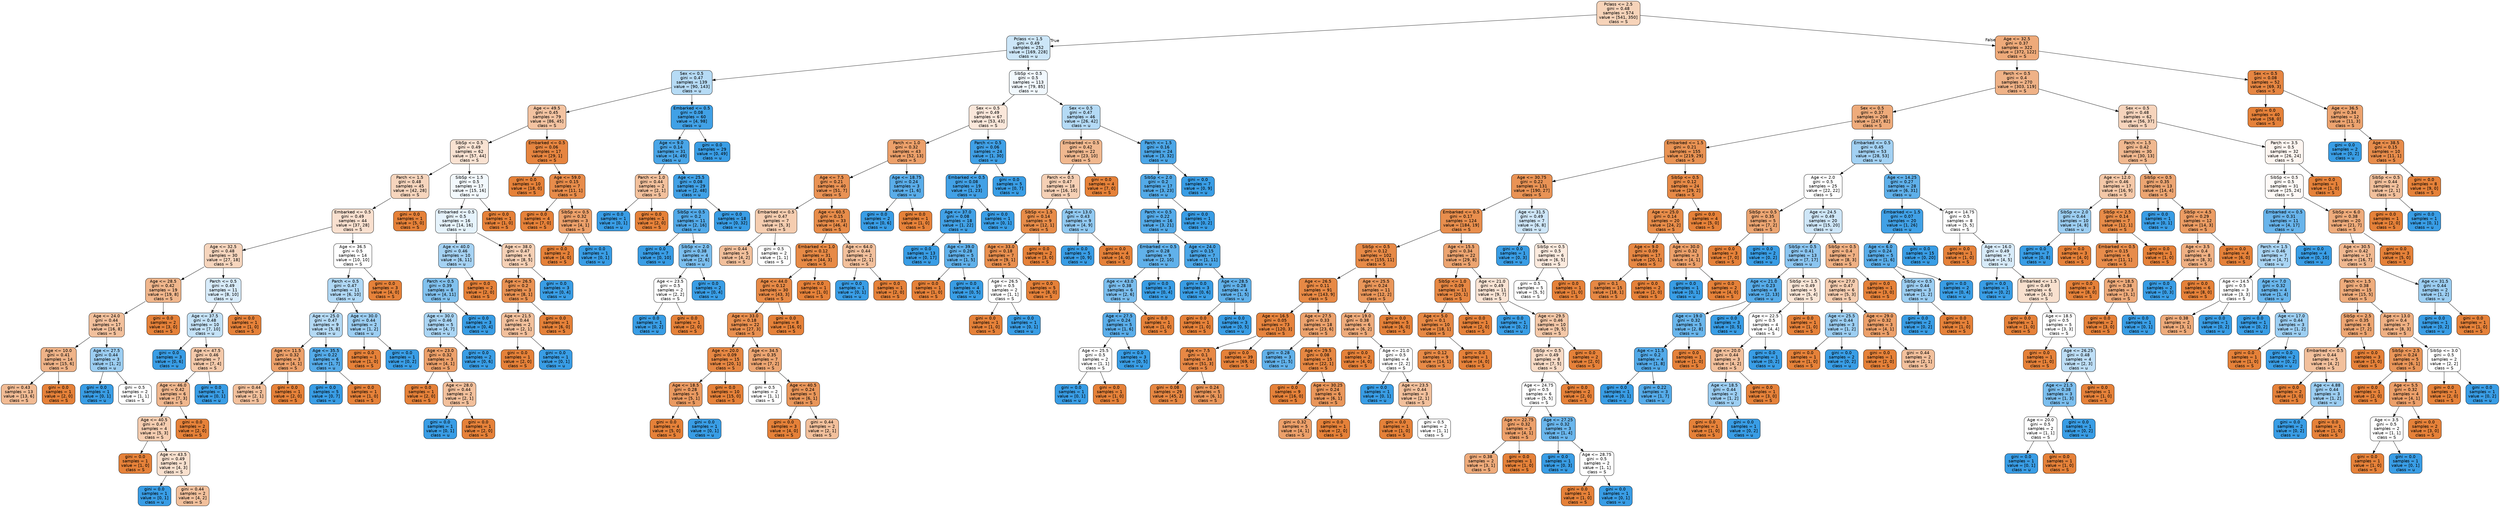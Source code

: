 digraph Tree {
node [shape=box, style="filled, rounded", color="black", fontname=helvetica] ;
edge [fontname=helvetica] ;
0 [label="Pclass <= 2.5\ngini = 0.48\nsamples = 574\nvalue = [541, 350]\nclass = S", fillcolor="#f6d3b9"] ;
1 [label="Pclass <= 1.5\ngini = 0.49\nsamples = 252\nvalue = [169, 228]\nclass = u", fillcolor="#cce6f8"] ;
0 -> 1 [labeldistance=2.5, labelangle=45, headlabel="True"] ;
2 [label="Sex <= 0.5\ngini = 0.47\nsamples = 139\nvalue = [90, 143]\nclass = u", fillcolor="#b6dbf5"] ;
1 -> 2 ;
3 [label="Age <= 49.5\ngini = 0.45\nsamples = 79\nvalue = [86, 45]\nclass = S", fillcolor="#f3c3a1"] ;
2 -> 3 ;
4 [label="SibSp <= 0.5\ngini = 0.49\nsamples = 62\nvalue = [57, 44]\nclass = S", fillcolor="#f9e2d2"] ;
3 -> 4 ;
5 [label="Parch <= 1.5\ngini = 0.48\nsamples = 45\nvalue = [42, 28]\nclass = S", fillcolor="#f6d5bd"] ;
4 -> 5 ;
6 [label="Embarked <= 0.5\ngini = 0.49\nsamples = 44\nvalue = [37, 28]\nclass = S", fillcolor="#f9e0cf"] ;
5 -> 6 ;
7 [label="Age <= 32.5\ngini = 0.48\nsamples = 30\nvalue = [27, 18]\nclass = S", fillcolor="#f6d5bd"] ;
6 -> 7 ;
8 [label="Age <= 28.5\ngini = 0.42\nsamples = 19\nvalue = [19, 8]\nclass = S", fillcolor="#f0b68c"] ;
7 -> 8 ;
9 [label="Age <= 24.0\ngini = 0.44\nsamples = 17\nvalue = [16, 8]\nclass = S", fillcolor="#f2c09c"] ;
8 -> 9 ;
10 [label="Age <= 10.0\ngini = 0.41\nsamples = 14\nvalue = [15, 6]\nclass = S", fillcolor="#efb388"] ;
9 -> 10 ;
11 [label="gini = 0.43\nsamples = 13\nvalue = [13, 6]\nclass = S", fillcolor="#f1bb94"] ;
10 -> 11 ;
12 [label="gini = 0.0\nsamples = 1\nvalue = [2, 0]\nclass = S", fillcolor="#e58139"] ;
10 -> 12 ;
13 [label="Age <= 27.5\ngini = 0.44\nsamples = 3\nvalue = [1, 2]\nclass = u", fillcolor="#9ccef2"] ;
9 -> 13 ;
14 [label="gini = 0.0\nsamples = 1\nvalue = [0, 1]\nclass = u", fillcolor="#399de5"] ;
13 -> 14 ;
15 [label="gini = 0.5\nsamples = 2\nvalue = [1, 1]\nclass = S", fillcolor="#ffffff"] ;
13 -> 15 ;
16 [label="gini = 0.0\nsamples = 2\nvalue = [3, 0]\nclass = S", fillcolor="#e58139"] ;
8 -> 16 ;
17 [label="Parch <= 0.5\ngini = 0.49\nsamples = 11\nvalue = [8, 10]\nclass = u", fillcolor="#d7ebfa"] ;
7 -> 17 ;
18 [label="Age <= 37.5\ngini = 0.48\nsamples = 10\nvalue = [7, 10]\nclass = u", fillcolor="#c4e2f7"] ;
17 -> 18 ;
19 [label="gini = 0.0\nsamples = 3\nvalue = [0, 6]\nclass = u", fillcolor="#399de5"] ;
18 -> 19 ;
20 [label="Age <= 47.5\ngini = 0.46\nsamples = 7\nvalue = [7, 4]\nclass = S", fillcolor="#f4c9aa"] ;
18 -> 20 ;
21 [label="Age <= 46.0\ngini = 0.42\nsamples = 6\nvalue = [7, 3]\nclass = S", fillcolor="#f0b78e"] ;
20 -> 21 ;
22 [label="Age <= 40.5\ngini = 0.47\nsamples = 4\nvalue = [5, 3]\nclass = S", fillcolor="#f5cdb0"] ;
21 -> 22 ;
23 [label="gini = 0.0\nsamples = 1\nvalue = [1, 0]\nclass = S", fillcolor="#e58139"] ;
22 -> 23 ;
24 [label="Age <= 43.5\ngini = 0.49\nsamples = 3\nvalue = [4, 3]\nclass = S", fillcolor="#f8e0ce"] ;
22 -> 24 ;
25 [label="gini = 0.0\nsamples = 1\nvalue = [0, 1]\nclass = u", fillcolor="#399de5"] ;
24 -> 25 ;
26 [label="gini = 0.44\nsamples = 2\nvalue = [4, 2]\nclass = S", fillcolor="#f2c09c"] ;
24 -> 26 ;
27 [label="gini = 0.0\nsamples = 2\nvalue = [2, 0]\nclass = S", fillcolor="#e58139"] ;
21 -> 27 ;
28 [label="gini = 0.0\nsamples = 1\nvalue = [0, 1]\nclass = u", fillcolor="#399de5"] ;
20 -> 28 ;
29 [label="gini = 0.0\nsamples = 1\nvalue = [1, 0]\nclass = S", fillcolor="#e58139"] ;
17 -> 29 ;
30 [label="Age <= 36.5\ngini = 0.5\nsamples = 14\nvalue = [10, 10]\nclass = S", fillcolor="#ffffff"] ;
6 -> 30 ;
31 [label="Parch <= 0.5\ngini = 0.47\nsamples = 11\nvalue = [6, 10]\nclass = u", fillcolor="#b0d8f5"] ;
30 -> 31 ;
32 [label="Age <= 25.0\ngini = 0.47\nsamples = 9\nvalue = [5, 8]\nclass = u", fillcolor="#b5daf5"] ;
31 -> 32 ;
33 [label="Age <= 11.5\ngini = 0.32\nsamples = 3\nvalue = [4, 1]\nclass = S", fillcolor="#eca06a"] ;
32 -> 33 ;
34 [label="gini = 0.44\nsamples = 2\nvalue = [2, 1]\nclass = S", fillcolor="#f2c09c"] ;
33 -> 34 ;
35 [label="gini = 0.0\nsamples = 1\nvalue = [2, 0]\nclass = S", fillcolor="#e58139"] ;
33 -> 35 ;
36 [label="Age <= 35.5\ngini = 0.22\nsamples = 6\nvalue = [1, 7]\nclass = u", fillcolor="#55abe9"] ;
32 -> 36 ;
37 [label="gini = 0.0\nsamples = 5\nvalue = [0, 7]\nclass = u", fillcolor="#399de5"] ;
36 -> 37 ;
38 [label="gini = 0.0\nsamples = 1\nvalue = [1, 0]\nclass = S", fillcolor="#e58139"] ;
36 -> 38 ;
39 [label="Age <= 30.0\ngini = 0.44\nsamples = 2\nvalue = [1, 2]\nclass = u", fillcolor="#9ccef2"] ;
31 -> 39 ;
40 [label="gini = 0.0\nsamples = 1\nvalue = [1, 0]\nclass = S", fillcolor="#e58139"] ;
39 -> 40 ;
41 [label="gini = 0.0\nsamples = 1\nvalue = [0, 2]\nclass = u", fillcolor="#399de5"] ;
39 -> 41 ;
42 [label="gini = 0.0\nsamples = 3\nvalue = [4, 0]\nclass = S", fillcolor="#e58139"] ;
30 -> 42 ;
43 [label="gini = 0.0\nsamples = 1\nvalue = [5, 0]\nclass = S", fillcolor="#e58139"] ;
5 -> 43 ;
44 [label="SibSp <= 1.5\ngini = 0.5\nsamples = 17\nvalue = [15, 16]\nclass = u", fillcolor="#f3f9fd"] ;
4 -> 44 ;
45 [label="Embarked <= 0.5\ngini = 0.5\nsamples = 16\nvalue = [14, 16]\nclass = u", fillcolor="#e6f3fc"] ;
44 -> 45 ;
46 [label="Age <= 40.0\ngini = 0.46\nsamples = 10\nvalue = [6, 11]\nclass = u", fillcolor="#a5d2f3"] ;
45 -> 46 ;
47 [label="Parch <= 0.5\ngini = 0.39\nsamples = 8\nvalue = [4, 11]\nclass = u", fillcolor="#81c1ee"] ;
46 -> 47 ;
48 [label="Age <= 30.0\ngini = 0.46\nsamples = 5\nvalue = [4, 7]\nclass = u", fillcolor="#aad5f4"] ;
47 -> 48 ;
49 [label="Age <= 23.0\ngini = 0.32\nsamples = 3\nvalue = [4, 1]\nclass = S", fillcolor="#eca06a"] ;
48 -> 49 ;
50 [label="gini = 0.0\nsamples = 1\nvalue = [2, 0]\nclass = S", fillcolor="#e58139"] ;
49 -> 50 ;
51 [label="Age <= 28.0\ngini = 0.44\nsamples = 2\nvalue = [2, 1]\nclass = S", fillcolor="#f2c09c"] ;
49 -> 51 ;
52 [label="gini = 0.0\nsamples = 1\nvalue = [0, 1]\nclass = u", fillcolor="#399de5"] ;
51 -> 52 ;
53 [label="gini = 0.0\nsamples = 1\nvalue = [2, 0]\nclass = S", fillcolor="#e58139"] ;
51 -> 53 ;
54 [label="gini = 0.0\nsamples = 2\nvalue = [0, 6]\nclass = u", fillcolor="#399de5"] ;
48 -> 54 ;
55 [label="gini = 0.0\nsamples = 3\nvalue = [0, 4]\nclass = u", fillcolor="#399de5"] ;
47 -> 55 ;
56 [label="gini = 0.0\nsamples = 2\nvalue = [2, 0]\nclass = S", fillcolor="#e58139"] ;
46 -> 56 ;
57 [label="Age <= 38.0\ngini = 0.47\nsamples = 6\nvalue = [8, 5]\nclass = S", fillcolor="#f5d0b5"] ;
45 -> 57 ;
58 [label="Age <= 26.5\ngini = 0.2\nsamples = 3\nvalue = [8, 1]\nclass = S", fillcolor="#e89152"] ;
57 -> 58 ;
59 [label="Age <= 21.5\ngini = 0.44\nsamples = 2\nvalue = [2, 1]\nclass = S", fillcolor="#f2c09c"] ;
58 -> 59 ;
60 [label="gini = 0.0\nsamples = 1\nvalue = [2, 0]\nclass = S", fillcolor="#e58139"] ;
59 -> 60 ;
61 [label="gini = 0.0\nsamples = 1\nvalue = [0, 1]\nclass = u", fillcolor="#399de5"] ;
59 -> 61 ;
62 [label="gini = 0.0\nsamples = 1\nvalue = [6, 0]\nclass = S", fillcolor="#e58139"] ;
58 -> 62 ;
63 [label="gini = 0.0\nsamples = 3\nvalue = [0, 4]\nclass = u", fillcolor="#399de5"] ;
57 -> 63 ;
64 [label="gini = 0.0\nsamples = 1\nvalue = [1, 0]\nclass = S", fillcolor="#e58139"] ;
44 -> 64 ;
65 [label="Embarked <= 0.5\ngini = 0.06\nsamples = 17\nvalue = [29, 1]\nclass = S", fillcolor="#e68540"] ;
3 -> 65 ;
66 [label="gini = 0.0\nsamples = 10\nvalue = [18, 0]\nclass = S", fillcolor="#e58139"] ;
65 -> 66 ;
67 [label="Age <= 59.0\ngini = 0.15\nsamples = 7\nvalue = [11, 1]\nclass = S", fillcolor="#e78c4b"] ;
65 -> 67 ;
68 [label="gini = 0.0\nsamples = 4\nvalue = [7, 0]\nclass = S", fillcolor="#e58139"] ;
67 -> 68 ;
69 [label="SibSp <= 0.5\ngini = 0.32\nsamples = 3\nvalue = [4, 1]\nclass = S", fillcolor="#eca06a"] ;
67 -> 69 ;
70 [label="gini = 0.0\nsamples = 2\nvalue = [4, 0]\nclass = S", fillcolor="#e58139"] ;
69 -> 70 ;
71 [label="gini = 0.0\nsamples = 1\nvalue = [0, 1]\nclass = u", fillcolor="#399de5"] ;
69 -> 71 ;
72 [label="Embarked <= 0.5\ngini = 0.08\nsamples = 60\nvalue = [4, 98]\nclass = u", fillcolor="#41a1e6"] ;
2 -> 72 ;
73 [label="Age <= 9.0\ngini = 0.14\nsamples = 31\nvalue = [4, 49]\nclass = u", fillcolor="#49a5e7"] ;
72 -> 73 ;
74 [label="Parch <= 1.0\ngini = 0.44\nsamples = 2\nvalue = [2, 1]\nclass = S", fillcolor="#f2c09c"] ;
73 -> 74 ;
75 [label="gini = 0.0\nsamples = 1\nvalue = [0, 1]\nclass = u", fillcolor="#399de5"] ;
74 -> 75 ;
76 [label="gini = 0.0\nsamples = 1\nvalue = [2, 0]\nclass = S", fillcolor="#e58139"] ;
74 -> 76 ;
77 [label="Age <= 25.5\ngini = 0.08\nsamples = 29\nvalue = [2, 48]\nclass = u", fillcolor="#41a1e6"] ;
73 -> 77 ;
78 [label="SibSp <= 0.5\ngini = 0.2\nsamples = 11\nvalue = [2, 16]\nclass = u", fillcolor="#52a9e8"] ;
77 -> 78 ;
79 [label="gini = 0.0\nsamples = 7\nvalue = [0, 10]\nclass = u", fillcolor="#399de5"] ;
78 -> 79 ;
80 [label="SibSp <= 2.0\ngini = 0.38\nsamples = 4\nvalue = [2, 6]\nclass = u", fillcolor="#7bbeee"] ;
78 -> 80 ;
81 [label="Age <= 23.5\ngini = 0.5\nsamples = 2\nvalue = [2, 2]\nclass = S", fillcolor="#ffffff"] ;
80 -> 81 ;
82 [label="gini = 0.0\nsamples = 1\nvalue = [0, 2]\nclass = u", fillcolor="#399de5"] ;
81 -> 82 ;
83 [label="gini = 0.0\nsamples = 1\nvalue = [2, 0]\nclass = S", fillcolor="#e58139"] ;
81 -> 83 ;
84 [label="gini = 0.0\nsamples = 2\nvalue = [0, 4]\nclass = u", fillcolor="#399de5"] ;
80 -> 84 ;
85 [label="gini = 0.0\nsamples = 18\nvalue = [0, 32]\nclass = u", fillcolor="#399de5"] ;
77 -> 85 ;
86 [label="gini = 0.0\nsamples = 29\nvalue = [0, 49]\nclass = u", fillcolor="#399de5"] ;
72 -> 86 ;
87 [label="SibSp <= 0.5\ngini = 0.5\nsamples = 113\nvalue = [79, 85]\nclass = u", fillcolor="#f1f8fd"] ;
1 -> 87 ;
88 [label="Sex <= 0.5\ngini = 0.49\nsamples = 67\nvalue = [53, 43]\nclass = S", fillcolor="#fae7da"] ;
87 -> 88 ;
89 [label="Parch <= 1.0\ngini = 0.32\nsamples = 43\nvalue = [52, 13]\nclass = S", fillcolor="#eca06a"] ;
88 -> 89 ;
90 [label="Age <= 7.5\ngini = 0.21\nsamples = 40\nvalue = [51, 7]\nclass = S", fillcolor="#e99254"] ;
89 -> 90 ;
91 [label="Embarked <= 0.5\ngini = 0.47\nsamples = 7\nvalue = [5, 3]\nclass = S", fillcolor="#f5cdb0"] ;
90 -> 91 ;
92 [label="gini = 0.44\nsamples = 5\nvalue = [4, 2]\nclass = S", fillcolor="#f2c09c"] ;
91 -> 92 ;
93 [label="gini = 0.5\nsamples = 2\nvalue = [1, 1]\nclass = S", fillcolor="#ffffff"] ;
91 -> 93 ;
94 [label="Age <= 60.5\ngini = 0.15\nsamples = 33\nvalue = [46, 4]\nclass = S", fillcolor="#e78c4a"] ;
90 -> 94 ;
95 [label="Embarked <= 1.0\ngini = 0.12\nsamples = 31\nvalue = [44, 3]\nclass = S", fillcolor="#e78a46"] ;
94 -> 95 ;
96 [label="Age <= 44.0\ngini = 0.12\nsamples = 30\nvalue = [43, 3]\nclass = S", fillcolor="#e78a47"] ;
95 -> 96 ;
97 [label="Age <= 33.0\ngini = 0.18\nsamples = 22\nvalue = [27, 3]\nclass = S", fillcolor="#e88f4f"] ;
96 -> 97 ;
98 [label="Age <= 20.0\ngini = 0.09\nsamples = 15\nvalue = [20, 1]\nclass = S", fillcolor="#e68743"] ;
97 -> 98 ;
99 [label="Age <= 18.5\ngini = 0.28\nsamples = 5\nvalue = [5, 1]\nclass = S", fillcolor="#ea9a61"] ;
98 -> 99 ;
100 [label="gini = 0.0\nsamples = 4\nvalue = [5, 0]\nclass = S", fillcolor="#e58139"] ;
99 -> 100 ;
101 [label="gini = 0.0\nsamples = 1\nvalue = [0, 1]\nclass = u", fillcolor="#399de5"] ;
99 -> 101 ;
102 [label="gini = 0.0\nsamples = 10\nvalue = [15, 0]\nclass = S", fillcolor="#e58139"] ;
98 -> 102 ;
103 [label="Age <= 34.5\ngini = 0.35\nsamples = 7\nvalue = [7, 2]\nclass = S", fillcolor="#eca572"] ;
97 -> 103 ;
104 [label="gini = 0.5\nsamples = 2\nvalue = [1, 1]\nclass = S", fillcolor="#ffffff"] ;
103 -> 104 ;
105 [label="Age <= 40.5\ngini = 0.24\nsamples = 5\nvalue = [6, 1]\nclass = S", fillcolor="#e9965a"] ;
103 -> 105 ;
106 [label="gini = 0.0\nsamples = 3\nvalue = [4, 0]\nclass = S", fillcolor="#e58139"] ;
105 -> 106 ;
107 [label="gini = 0.44\nsamples = 2\nvalue = [2, 1]\nclass = S", fillcolor="#f2c09c"] ;
105 -> 107 ;
108 [label="gini = 0.0\nsamples = 8\nvalue = [16, 0]\nclass = S", fillcolor="#e58139"] ;
96 -> 108 ;
109 [label="gini = 0.0\nsamples = 1\nvalue = [1, 0]\nclass = S", fillcolor="#e58139"] ;
95 -> 109 ;
110 [label="Age <= 64.0\ngini = 0.44\nsamples = 2\nvalue = [2, 1]\nclass = S", fillcolor="#f2c09c"] ;
94 -> 110 ;
111 [label="gini = 0.0\nsamples = 1\nvalue = [0, 1]\nclass = u", fillcolor="#399de5"] ;
110 -> 111 ;
112 [label="gini = 0.0\nsamples = 1\nvalue = [2, 0]\nclass = S", fillcolor="#e58139"] ;
110 -> 112 ;
113 [label="Age <= 18.75\ngini = 0.24\nsamples = 3\nvalue = [1, 6]\nclass = u", fillcolor="#5aade9"] ;
89 -> 113 ;
114 [label="gini = 0.0\nsamples = 2\nvalue = [0, 6]\nclass = u", fillcolor="#399de5"] ;
113 -> 114 ;
115 [label="gini = 0.0\nsamples = 1\nvalue = [1, 0]\nclass = S", fillcolor="#e58139"] ;
113 -> 115 ;
116 [label="Parch <= 0.5\ngini = 0.06\nsamples = 24\nvalue = [1, 30]\nclass = u", fillcolor="#40a0e6"] ;
88 -> 116 ;
117 [label="Embarked <= 0.5\ngini = 0.08\nsamples = 19\nvalue = [1, 23]\nclass = u", fillcolor="#42a1e6"] ;
116 -> 117 ;
118 [label="Age <= 37.0\ngini = 0.08\nsamples = 18\nvalue = [1, 22]\nclass = u", fillcolor="#42a1e6"] ;
117 -> 118 ;
119 [label="gini = 0.0\nsamples = 13\nvalue = [0, 17]\nclass = u", fillcolor="#399de5"] ;
118 -> 119 ;
120 [label="Age <= 39.0\ngini = 0.28\nsamples = 5\nvalue = [1, 5]\nclass = u", fillcolor="#61b1ea"] ;
118 -> 120 ;
121 [label="gini = 0.0\nsamples = 1\nvalue = [1, 0]\nclass = S", fillcolor="#e58139"] ;
120 -> 121 ;
122 [label="gini = 0.0\nsamples = 4\nvalue = [0, 5]\nclass = u", fillcolor="#399de5"] ;
120 -> 122 ;
123 [label="gini = 0.0\nsamples = 1\nvalue = [0, 1]\nclass = u", fillcolor="#399de5"] ;
117 -> 123 ;
124 [label="gini = 0.0\nsamples = 5\nvalue = [0, 7]\nclass = u", fillcolor="#399de5"] ;
116 -> 124 ;
125 [label="Sex <= 0.5\ngini = 0.47\nsamples = 46\nvalue = [26, 42]\nclass = u", fillcolor="#b4daf5"] ;
87 -> 125 ;
126 [label="Embarked <= 0.5\ngini = 0.42\nsamples = 22\nvalue = [23, 10]\nclass = S", fillcolor="#f0b88f"] ;
125 -> 126 ;
127 [label="Parch <= 0.5\ngini = 0.47\nsamples = 18\nvalue = [16, 10]\nclass = S", fillcolor="#f5d0b5"] ;
126 -> 127 ;
128 [label="SibSp <= 1.5\ngini = 0.14\nsamples = 9\nvalue = [12, 1]\nclass = S", fillcolor="#e78c49"] ;
127 -> 128 ;
129 [label="Age <= 33.0\ngini = 0.18\nsamples = 7\nvalue = [9, 1]\nclass = S", fillcolor="#e88f4f"] ;
128 -> 129 ;
130 [label="Age <= 26.5\ngini = 0.5\nsamples = 2\nvalue = [1, 1]\nclass = S", fillcolor="#ffffff"] ;
129 -> 130 ;
131 [label="gini = 0.0\nsamples = 1\nvalue = [1, 0]\nclass = S", fillcolor="#e58139"] ;
130 -> 131 ;
132 [label="gini = 0.0\nsamples = 1\nvalue = [0, 1]\nclass = u", fillcolor="#399de5"] ;
130 -> 132 ;
133 [label="gini = 0.0\nsamples = 5\nvalue = [8, 0]\nclass = S", fillcolor="#e58139"] ;
129 -> 133 ;
134 [label="gini = 0.0\nsamples = 2\nvalue = [3, 0]\nclass = S", fillcolor="#e58139"] ;
128 -> 134 ;
135 [label="Age <= 13.0\ngini = 0.43\nsamples = 9\nvalue = [4, 9]\nclass = u", fillcolor="#91c9f1"] ;
127 -> 135 ;
136 [label="gini = 0.0\nsamples = 5\nvalue = [0, 9]\nclass = u", fillcolor="#399de5"] ;
135 -> 136 ;
137 [label="gini = 0.0\nsamples = 4\nvalue = [4, 0]\nclass = S", fillcolor="#e58139"] ;
135 -> 137 ;
138 [label="gini = 0.0\nsamples = 4\nvalue = [7, 0]\nclass = S", fillcolor="#e58139"] ;
126 -> 138 ;
139 [label="Parch <= 1.5\ngini = 0.16\nsamples = 24\nvalue = [3, 32]\nclass = u", fillcolor="#4ca6e7"] ;
125 -> 139 ;
140 [label="SibSp <= 2.0\ngini = 0.2\nsamples = 17\nvalue = [3, 23]\nclass = u", fillcolor="#53aae8"] ;
139 -> 140 ;
141 [label="Parch <= 0.5\ngini = 0.22\nsamples = 16\nvalue = [3, 21]\nclass = u", fillcolor="#55abe9"] ;
140 -> 141 ;
142 [label="Embarked <= 0.5\ngini = 0.28\nsamples = 9\nvalue = [2, 10]\nclass = u", fillcolor="#61b1ea"] ;
141 -> 142 ;
143 [label="Age <= 43.0\ngini = 0.38\nsamples = 6\nvalue = [2, 6]\nclass = u", fillcolor="#7bbeee"] ;
142 -> 143 ;
144 [label="Age <= 27.5\ngini = 0.24\nsamples = 5\nvalue = [1, 6]\nclass = u", fillcolor="#5aade9"] ;
143 -> 144 ;
145 [label="Age <= 25.5\ngini = 0.5\nsamples = 2\nvalue = [1, 1]\nclass = S", fillcolor="#ffffff"] ;
144 -> 145 ;
146 [label="gini = 0.0\nsamples = 1\nvalue = [0, 1]\nclass = u", fillcolor="#399de5"] ;
145 -> 146 ;
147 [label="gini = 0.0\nsamples = 1\nvalue = [1, 0]\nclass = S", fillcolor="#e58139"] ;
145 -> 147 ;
148 [label="gini = 0.0\nsamples = 3\nvalue = [0, 5]\nclass = u", fillcolor="#399de5"] ;
144 -> 148 ;
149 [label="gini = 0.0\nsamples = 1\nvalue = [1, 0]\nclass = S", fillcolor="#e58139"] ;
143 -> 149 ;
150 [label="gini = 0.0\nsamples = 3\nvalue = [0, 4]\nclass = u", fillcolor="#399de5"] ;
142 -> 150 ;
151 [label="Age <= 24.0\ngini = 0.15\nsamples = 7\nvalue = [1, 11]\nclass = u", fillcolor="#4ba6e7"] ;
141 -> 151 ;
152 [label="gini = 0.0\nsamples = 3\nvalue = [0, 6]\nclass = u", fillcolor="#399de5"] ;
151 -> 152 ;
153 [label="Age <= 28.5\ngini = 0.28\nsamples = 4\nvalue = [1, 5]\nclass = u", fillcolor="#61b1ea"] ;
151 -> 153 ;
154 [label="gini = 0.0\nsamples = 1\nvalue = [1, 0]\nclass = S", fillcolor="#e58139"] ;
153 -> 154 ;
155 [label="gini = 0.0\nsamples = 3\nvalue = [0, 5]\nclass = u", fillcolor="#399de5"] ;
153 -> 155 ;
156 [label="gini = 0.0\nsamples = 1\nvalue = [0, 2]\nclass = u", fillcolor="#399de5"] ;
140 -> 156 ;
157 [label="gini = 0.0\nsamples = 7\nvalue = [0, 9]\nclass = u", fillcolor="#399de5"] ;
139 -> 157 ;
158 [label="Age <= 32.5\ngini = 0.37\nsamples = 322\nvalue = [372, 122]\nclass = S", fillcolor="#eeaa7a"] ;
0 -> 158 [labeldistance=2.5, labelangle=-45, headlabel="False"] ;
159 [label="Parch <= 0.5\ngini = 0.4\nsamples = 270\nvalue = [303, 119]\nclass = S", fillcolor="#efb287"] ;
158 -> 159 ;
160 [label="Sex <= 0.5\ngini = 0.37\nsamples = 208\nvalue = [247, 82]\nclass = S", fillcolor="#eeab7b"] ;
159 -> 160 ;
161 [label="Embarked <= 1.5\ngini = 0.21\nsamples = 155\nvalue = [219, 29]\nclass = S", fillcolor="#e89253"] ;
160 -> 161 ;
162 [label="Age <= 30.75\ngini = 0.22\nsamples = 131\nvalue = [190, 27]\nclass = S", fillcolor="#e99355"] ;
161 -> 162 ;
163 [label="Embarked <= 0.5\ngini = 0.17\nsamples = 124\nvalue = [184, 19]\nclass = S", fillcolor="#e88e4d"] ;
162 -> 163 ;
164 [label="SibSp <= 0.5\ngini = 0.12\nsamples = 102\nvalue = [155, 11]\nclass = S", fillcolor="#e78a47"] ;
163 -> 164 ;
165 [label="Age <= 26.5\ngini = 0.11\nsamples = 91\nvalue = [143, 9]\nclass = S", fillcolor="#e78945"] ;
164 -> 165 ;
166 [label="Age <= 16.5\ngini = 0.05\nsamples = 73\nvalue = [120, 3]\nclass = S", fillcolor="#e6843e"] ;
165 -> 166 ;
167 [label="Age <= 7.5\ngini = 0.1\nsamples = 34\nvalue = [51, 3]\nclass = S", fillcolor="#e78845"] ;
166 -> 167 ;
168 [label="gini = 0.08\nsamples = 29\nvalue = [45, 2]\nclass = S", fillcolor="#e68742"] ;
167 -> 168 ;
169 [label="gini = 0.24\nsamples = 5\nvalue = [6, 1]\nclass = S", fillcolor="#e9965a"] ;
167 -> 169 ;
170 [label="gini = 0.0\nsamples = 39\nvalue = [69, 0]\nclass = S", fillcolor="#e58139"] ;
166 -> 170 ;
171 [label="Age <= 27.5\ngini = 0.33\nsamples = 18\nvalue = [23, 6]\nclass = S", fillcolor="#eca26d"] ;
165 -> 171 ;
172 [label="gini = 0.28\nsamples = 3\nvalue = [1, 5]\nclass = u", fillcolor="#61b1ea"] ;
171 -> 172 ;
173 [label="Age <= 29.5\ngini = 0.08\nsamples = 15\nvalue = [22, 1]\nclass = S", fillcolor="#e68742"] ;
171 -> 173 ;
174 [label="gini = 0.0\nsamples = 9\nvalue = [16, 0]\nclass = S", fillcolor="#e58139"] ;
173 -> 174 ;
175 [label="Age <= 30.25\ngini = 0.24\nsamples = 6\nvalue = [6, 1]\nclass = S", fillcolor="#e9965a"] ;
173 -> 175 ;
176 [label="gini = 0.32\nsamples = 5\nvalue = [4, 1]\nclass = S", fillcolor="#eca06a"] ;
175 -> 176 ;
177 [label="gini = 0.0\nsamples = 1\nvalue = [2, 0]\nclass = S", fillcolor="#e58139"] ;
175 -> 177 ;
178 [label="Age <= 25.5\ngini = 0.24\nsamples = 11\nvalue = [12, 2]\nclass = S", fillcolor="#e9965a"] ;
164 -> 178 ;
179 [label="Age <= 19.0\ngini = 0.38\nsamples = 6\nvalue = [6, 2]\nclass = S", fillcolor="#eeab7b"] ;
178 -> 179 ;
180 [label="gini = 0.0\nsamples = 2\nvalue = [4, 0]\nclass = S", fillcolor="#e58139"] ;
179 -> 180 ;
181 [label="Age <= 21.0\ngini = 0.5\nsamples = 4\nvalue = [2, 2]\nclass = S", fillcolor="#ffffff"] ;
179 -> 181 ;
182 [label="gini = 0.0\nsamples = 1\nvalue = [0, 1]\nclass = u", fillcolor="#399de5"] ;
181 -> 182 ;
183 [label="Age <= 23.5\ngini = 0.44\nsamples = 3\nvalue = [2, 1]\nclass = S", fillcolor="#f2c09c"] ;
181 -> 183 ;
184 [label="gini = 0.0\nsamples = 1\nvalue = [1, 0]\nclass = S", fillcolor="#e58139"] ;
183 -> 184 ;
185 [label="gini = 0.5\nsamples = 2\nvalue = [1, 1]\nclass = S", fillcolor="#ffffff"] ;
183 -> 185 ;
186 [label="gini = 0.0\nsamples = 5\nvalue = [6, 0]\nclass = S", fillcolor="#e58139"] ;
178 -> 186 ;
187 [label="Age <= 15.5\ngini = 0.34\nsamples = 22\nvalue = [29, 8]\nclass = S", fillcolor="#eca470"] ;
163 -> 187 ;
188 [label="SibSp <= 1.0\ngini = 0.09\nsamples = 11\nvalue = [20, 1]\nclass = S", fillcolor="#e68743"] ;
187 -> 188 ;
189 [label="Age <= 5.0\ngini = 0.1\nsamples = 10\nvalue = [18, 1]\nclass = S", fillcolor="#e68844"] ;
188 -> 189 ;
190 [label="gini = 0.12\nsamples = 9\nvalue = [14, 1]\nclass = S", fillcolor="#e78a47"] ;
189 -> 190 ;
191 [label="gini = 0.0\nsamples = 1\nvalue = [4, 0]\nclass = S", fillcolor="#e58139"] ;
189 -> 191 ;
192 [label="gini = 0.0\nsamples = 1\nvalue = [2, 0]\nclass = S", fillcolor="#e58139"] ;
188 -> 192 ;
193 [label="Age <= 21.0\ngini = 0.49\nsamples = 11\nvalue = [9, 7]\nclass = S", fillcolor="#f9e3d3"] ;
187 -> 193 ;
194 [label="gini = 0.0\nsamples = 1\nvalue = [0, 2]\nclass = u", fillcolor="#399de5"] ;
193 -> 194 ;
195 [label="Age <= 29.5\ngini = 0.46\nsamples = 10\nvalue = [9, 5]\nclass = S", fillcolor="#f3c7a7"] ;
193 -> 195 ;
196 [label="SibSp <= 0.5\ngini = 0.49\nsamples = 8\nvalue = [7, 5]\nclass = S", fillcolor="#f8dbc6"] ;
195 -> 196 ;
197 [label="Age <= 24.75\ngini = 0.5\nsamples = 6\nvalue = [5, 5]\nclass = S", fillcolor="#ffffff"] ;
196 -> 197 ;
198 [label="Age <= 22.75\ngini = 0.32\nsamples = 3\nvalue = [4, 1]\nclass = S", fillcolor="#eca06a"] ;
197 -> 198 ;
199 [label="gini = 0.38\nsamples = 2\nvalue = [3, 1]\nclass = S", fillcolor="#eeab7b"] ;
198 -> 199 ;
200 [label="gini = 0.0\nsamples = 1\nvalue = [1, 0]\nclass = S", fillcolor="#e58139"] ;
198 -> 200 ;
201 [label="Age <= 27.25\ngini = 0.32\nsamples = 3\nvalue = [1, 4]\nclass = u", fillcolor="#6ab6ec"] ;
197 -> 201 ;
202 [label="gini = 0.0\nsamples = 1\nvalue = [0, 3]\nclass = u", fillcolor="#399de5"] ;
201 -> 202 ;
203 [label="Age <= 28.75\ngini = 0.5\nsamples = 2\nvalue = [1, 1]\nclass = S", fillcolor="#ffffff"] ;
201 -> 203 ;
204 [label="gini = 0.0\nsamples = 1\nvalue = [1, 0]\nclass = S", fillcolor="#e58139"] ;
203 -> 204 ;
205 [label="gini = 0.0\nsamples = 1\nvalue = [0, 1]\nclass = u", fillcolor="#399de5"] ;
203 -> 205 ;
206 [label="gini = 0.0\nsamples = 2\nvalue = [2, 0]\nclass = S", fillcolor="#e58139"] ;
196 -> 206 ;
207 [label="gini = 0.0\nsamples = 2\nvalue = [2, 0]\nclass = S", fillcolor="#e58139"] ;
195 -> 207 ;
208 [label="Age <= 31.5\ngini = 0.49\nsamples = 7\nvalue = [6, 8]\nclass = u", fillcolor="#cee6f8"] ;
162 -> 208 ;
209 [label="gini = 0.0\nsamples = 1\nvalue = [0, 3]\nclass = u", fillcolor="#399de5"] ;
208 -> 209 ;
210 [label="SibSp <= 0.5\ngini = 0.5\nsamples = 6\nvalue = [6, 5]\nclass = S", fillcolor="#fbeade"] ;
208 -> 210 ;
211 [label="gini = 0.5\nsamples = 5\nvalue = [5, 5]\nclass = S", fillcolor="#ffffff"] ;
210 -> 211 ;
212 [label="gini = 0.0\nsamples = 1\nvalue = [1, 0]\nclass = S", fillcolor="#e58139"] ;
210 -> 212 ;
213 [label="SibSp <= 0.5\ngini = 0.12\nsamples = 24\nvalue = [29, 2]\nclass = S", fillcolor="#e78a47"] ;
161 -> 213 ;
214 [label="Age <= 25.0\ngini = 0.14\nsamples = 20\nvalue = [24, 2]\nclass = S", fillcolor="#e78c49"] ;
213 -> 214 ;
215 [label="Age <= 9.0\ngini = 0.09\nsamples = 17\nvalue = [20, 1]\nclass = S", fillcolor="#e68743"] ;
214 -> 215 ;
216 [label="gini = 0.1\nsamples = 15\nvalue = [18, 1]\nclass = S", fillcolor="#e68844"] ;
215 -> 216 ;
217 [label="gini = 0.0\nsamples = 2\nvalue = [2, 0]\nclass = S", fillcolor="#e58139"] ;
215 -> 217 ;
218 [label="Age <= 30.0\ngini = 0.32\nsamples = 3\nvalue = [4, 1]\nclass = S", fillcolor="#eca06a"] ;
214 -> 218 ;
219 [label="gini = 0.0\nsamples = 1\nvalue = [0, 1]\nclass = u", fillcolor="#399de5"] ;
218 -> 219 ;
220 [label="gini = 0.0\nsamples = 2\nvalue = [4, 0]\nclass = S", fillcolor="#e58139"] ;
218 -> 220 ;
221 [label="gini = 0.0\nsamples = 4\nvalue = [5, 0]\nclass = S", fillcolor="#e58139"] ;
213 -> 221 ;
222 [label="Embarked <= 0.5\ngini = 0.45\nsamples = 53\nvalue = [28, 53]\nclass = u", fillcolor="#a2d1f3"] ;
160 -> 222 ;
223 [label="Age <= 2.0\ngini = 0.5\nsamples = 25\nvalue = [22, 22]\nclass = S", fillcolor="#ffffff"] ;
222 -> 223 ;
224 [label="SibSp <= 0.5\ngini = 0.35\nsamples = 5\nvalue = [7, 2]\nclass = S", fillcolor="#eca572"] ;
223 -> 224 ;
225 [label="gini = 0.0\nsamples = 3\nvalue = [7, 0]\nclass = S", fillcolor="#e58139"] ;
224 -> 225 ;
226 [label="gini = 0.0\nsamples = 2\nvalue = [0, 2]\nclass = u", fillcolor="#399de5"] ;
224 -> 226 ;
227 [label="Age <= 24.5\ngini = 0.49\nsamples = 20\nvalue = [15, 20]\nclass = u", fillcolor="#cee6f8"] ;
223 -> 227 ;
228 [label="SibSp <= 0.5\ngini = 0.41\nsamples = 13\nvalue = [7, 17]\nclass = u", fillcolor="#8bc5f0"] ;
227 -> 228 ;
229 [label="Age <= 21.0\ngini = 0.23\nsamples = 8\nvalue = [2, 13]\nclass = u", fillcolor="#57ace9"] ;
228 -> 229 ;
230 [label="Age <= 19.0\ngini = 0.32\nsamples = 5\nvalue = [2, 8]\nclass = u", fillcolor="#6ab6ec"] ;
229 -> 230 ;
231 [label="Age <= 11.5\ngini = 0.2\nsamples = 4\nvalue = [1, 8]\nclass = u", fillcolor="#52a9e8"] ;
230 -> 231 ;
232 [label="gini = 0.0\nsamples = 1\nvalue = [0, 1]\nclass = u", fillcolor="#399de5"] ;
231 -> 232 ;
233 [label="gini = 0.22\nsamples = 3\nvalue = [1, 7]\nclass = u", fillcolor="#55abe9"] ;
231 -> 233 ;
234 [label="gini = 0.0\nsamples = 1\nvalue = [1, 0]\nclass = S", fillcolor="#e58139"] ;
230 -> 234 ;
235 [label="gini = 0.0\nsamples = 3\nvalue = [0, 5]\nclass = u", fillcolor="#399de5"] ;
229 -> 235 ;
236 [label="SibSp <= 1.5\ngini = 0.49\nsamples = 5\nvalue = [5, 4]\nclass = S", fillcolor="#fae6d7"] ;
228 -> 236 ;
237 [label="Age <= 22.5\ngini = 0.5\nsamples = 4\nvalue = [4, 4]\nclass = S", fillcolor="#ffffff"] ;
236 -> 237 ;
238 [label="Age <= 20.0\ngini = 0.44\nsamples = 3\nvalue = [4, 2]\nclass = S", fillcolor="#f2c09c"] ;
237 -> 238 ;
239 [label="Age <= 18.5\ngini = 0.44\nsamples = 2\nvalue = [1, 2]\nclass = u", fillcolor="#9ccef2"] ;
238 -> 239 ;
240 [label="gini = 0.0\nsamples = 1\nvalue = [1, 0]\nclass = S", fillcolor="#e58139"] ;
239 -> 240 ;
241 [label="gini = 0.0\nsamples = 1\nvalue = [0, 2]\nclass = u", fillcolor="#399de5"] ;
239 -> 241 ;
242 [label="gini = 0.0\nsamples = 1\nvalue = [3, 0]\nclass = S", fillcolor="#e58139"] ;
238 -> 242 ;
243 [label="gini = 0.0\nsamples = 1\nvalue = [0, 2]\nclass = u", fillcolor="#399de5"] ;
237 -> 243 ;
244 [label="gini = 0.0\nsamples = 1\nvalue = [1, 0]\nclass = S", fillcolor="#e58139"] ;
236 -> 244 ;
245 [label="SibSp <= 0.5\ngini = 0.4\nsamples = 7\nvalue = [8, 3]\nclass = S", fillcolor="#efb083"] ;
227 -> 245 ;
246 [label="Age <= 27.0\ngini = 0.47\nsamples = 6\nvalue = [5, 3]\nclass = S", fillcolor="#f5cdb0"] ;
245 -> 246 ;
247 [label="Age <= 25.5\ngini = 0.44\nsamples = 3\nvalue = [1, 2]\nclass = u", fillcolor="#9ccef2"] ;
246 -> 247 ;
248 [label="gini = 0.0\nsamples = 1\nvalue = [1, 0]\nclass = S", fillcolor="#e58139"] ;
247 -> 248 ;
249 [label="gini = 0.0\nsamples = 2\nvalue = [0, 2]\nclass = u", fillcolor="#399de5"] ;
247 -> 249 ;
250 [label="Age <= 29.0\ngini = 0.32\nsamples = 3\nvalue = [4, 1]\nclass = S", fillcolor="#eca06a"] ;
246 -> 250 ;
251 [label="gini = 0.0\nsamples = 1\nvalue = [2, 0]\nclass = S", fillcolor="#e58139"] ;
250 -> 251 ;
252 [label="gini = 0.44\nsamples = 2\nvalue = [2, 1]\nclass = S", fillcolor="#f2c09c"] ;
250 -> 252 ;
253 [label="gini = 0.0\nsamples = 1\nvalue = [3, 0]\nclass = S", fillcolor="#e58139"] ;
245 -> 253 ;
254 [label="Age <= 14.25\ngini = 0.27\nsamples = 28\nvalue = [6, 31]\nclass = u", fillcolor="#5fb0ea"] ;
222 -> 254 ;
255 [label="Embarked <= 1.5\ngini = 0.07\nsamples = 20\nvalue = [1, 26]\nclass = u", fillcolor="#41a1e6"] ;
254 -> 255 ;
256 [label="Age <= 6.0\ngini = 0.24\nsamples = 5\nvalue = [1, 6]\nclass = u", fillcolor="#5aade9"] ;
255 -> 256 ;
257 [label="SibSp <= 0.5\ngini = 0.44\nsamples = 3\nvalue = [1, 2]\nclass = u", fillcolor="#9ccef2"] ;
256 -> 257 ;
258 [label="gini = 0.0\nsamples = 2\nvalue = [0, 2]\nclass = u", fillcolor="#399de5"] ;
257 -> 258 ;
259 [label="gini = 0.0\nsamples = 1\nvalue = [1, 0]\nclass = S", fillcolor="#e58139"] ;
257 -> 259 ;
260 [label="gini = 0.0\nsamples = 2\nvalue = [0, 4]\nclass = u", fillcolor="#399de5"] ;
256 -> 260 ;
261 [label="gini = 0.0\nsamples = 15\nvalue = [0, 20]\nclass = u", fillcolor="#399de5"] ;
255 -> 261 ;
262 [label="Age <= 14.75\ngini = 0.5\nsamples = 8\nvalue = [5, 5]\nclass = S", fillcolor="#ffffff"] ;
254 -> 262 ;
263 [label="gini = 0.0\nsamples = 1\nvalue = [1, 0]\nclass = S", fillcolor="#e58139"] ;
262 -> 263 ;
264 [label="Age <= 16.0\ngini = 0.49\nsamples = 7\nvalue = [4, 5]\nclass = u", fillcolor="#d7ebfa"] ;
262 -> 264 ;
265 [label="gini = 0.0\nsamples = 1\nvalue = [0, 2]\nclass = u", fillcolor="#399de5"] ;
264 -> 265 ;
266 [label="Embarked <= 1.5\ngini = 0.49\nsamples = 6\nvalue = [4, 3]\nclass = S", fillcolor="#f8e0ce"] ;
264 -> 266 ;
267 [label="gini = 0.0\nsamples = 1\nvalue = [1, 0]\nclass = S", fillcolor="#e58139"] ;
266 -> 267 ;
268 [label="Age <= 18.5\ngini = 0.5\nsamples = 5\nvalue = [3, 3]\nclass = S", fillcolor="#ffffff"] ;
266 -> 268 ;
269 [label="gini = 0.0\nsamples = 1\nvalue = [1, 0]\nclass = S", fillcolor="#e58139"] ;
268 -> 269 ;
270 [label="Age <= 26.25\ngini = 0.48\nsamples = 4\nvalue = [2, 3]\nclass = u", fillcolor="#bddef6"] ;
268 -> 270 ;
271 [label="Age <= 21.5\ngini = 0.38\nsamples = 3\nvalue = [1, 3]\nclass = u", fillcolor="#7bbeee"] ;
270 -> 271 ;
272 [label="Age <= 20.0\ngini = 0.5\nsamples = 2\nvalue = [1, 1]\nclass = S", fillcolor="#ffffff"] ;
271 -> 272 ;
273 [label="gini = 0.0\nsamples = 1\nvalue = [0, 1]\nclass = u", fillcolor="#399de5"] ;
272 -> 273 ;
274 [label="gini = 0.0\nsamples = 1\nvalue = [1, 0]\nclass = S", fillcolor="#e58139"] ;
272 -> 274 ;
275 [label="gini = 0.0\nsamples = 1\nvalue = [0, 2]\nclass = u", fillcolor="#399de5"] ;
271 -> 275 ;
276 [label="gini = 0.0\nsamples = 1\nvalue = [1, 0]\nclass = S", fillcolor="#e58139"] ;
270 -> 276 ;
277 [label="Sex <= 0.5\ngini = 0.48\nsamples = 62\nvalue = [56, 37]\nclass = S", fillcolor="#f6d4bc"] ;
159 -> 277 ;
278 [label="Parch <= 1.5\ngini = 0.42\nsamples = 30\nvalue = [30, 13]\nclass = S", fillcolor="#f0b88f"] ;
277 -> 278 ;
279 [label="Age <= 12.0\ngini = 0.46\nsamples = 17\nvalue = [16, 9]\nclass = S", fillcolor="#f4c8a8"] ;
278 -> 279 ;
280 [label="SibSp <= 2.0\ngini = 0.44\nsamples = 10\nvalue = [4, 8]\nclass = u", fillcolor="#9ccef2"] ;
279 -> 280 ;
281 [label="gini = 0.0\nsamples = 7\nvalue = [0, 8]\nclass = u", fillcolor="#399de5"] ;
280 -> 281 ;
282 [label="gini = 0.0\nsamples = 3\nvalue = [4, 0]\nclass = S", fillcolor="#e58139"] ;
280 -> 282 ;
283 [label="SibSp <= 2.5\ngini = 0.14\nsamples = 7\nvalue = [12, 1]\nclass = S", fillcolor="#e78c49"] ;
279 -> 283 ;
284 [label="Embarked <= 0.5\ngini = 0.15\nsamples = 6\nvalue = [11, 1]\nclass = S", fillcolor="#e78c4b"] ;
283 -> 284 ;
285 [label="gini = 0.0\nsamples = 3\nvalue = [8, 0]\nclass = S", fillcolor="#e58139"] ;
284 -> 285 ;
286 [label="Age <= 18.5\ngini = 0.38\nsamples = 3\nvalue = [3, 1]\nclass = S", fillcolor="#eeab7b"] ;
284 -> 286 ;
287 [label="gini = 0.0\nsamples = 2\nvalue = [3, 0]\nclass = S", fillcolor="#e58139"] ;
286 -> 287 ;
288 [label="gini = 0.0\nsamples = 1\nvalue = [0, 1]\nclass = u", fillcolor="#399de5"] ;
286 -> 288 ;
289 [label="gini = 0.0\nsamples = 1\nvalue = [1, 0]\nclass = S", fillcolor="#e58139"] ;
283 -> 289 ;
290 [label="SibSp <= 0.5\ngini = 0.35\nsamples = 13\nvalue = [14, 4]\nclass = S", fillcolor="#eca572"] ;
278 -> 290 ;
291 [label="gini = 0.0\nsamples = 1\nvalue = [0, 1]\nclass = u", fillcolor="#399de5"] ;
290 -> 291 ;
292 [label="SibSp <= 4.5\ngini = 0.29\nsamples = 12\nvalue = [14, 3]\nclass = S", fillcolor="#eb9c63"] ;
290 -> 292 ;
293 [label="Age <= 3.5\ngini = 0.4\nsamples = 8\nvalue = [8, 3]\nclass = S", fillcolor="#efb083"] ;
292 -> 293 ;
294 [label="gini = 0.0\nsamples = 2\nvalue = [0, 3]\nclass = u", fillcolor="#399de5"] ;
293 -> 294 ;
295 [label="gini = 0.0\nsamples = 6\nvalue = [8, 0]\nclass = S", fillcolor="#e58139"] ;
293 -> 295 ;
296 [label="gini = 0.0\nsamples = 4\nvalue = [6, 0]\nclass = S", fillcolor="#e58139"] ;
292 -> 296 ;
297 [label="Parch <= 3.5\ngini = 0.5\nsamples = 32\nvalue = [26, 24]\nclass = S", fillcolor="#fdf5f0"] ;
277 -> 297 ;
298 [label="SibSp <= 0.5\ngini = 0.5\nsamples = 31\nvalue = [25, 24]\nclass = S", fillcolor="#fefaf7"] ;
297 -> 298 ;
299 [label="Embarked <= 0.5\ngini = 0.31\nsamples = 11\nvalue = [4, 17]\nclass = u", fillcolor="#68b4eb"] ;
298 -> 299 ;
300 [label="Parch <= 1.5\ngini = 0.46\nsamples = 7\nvalue = [4, 7]\nclass = u", fillcolor="#aad5f4"] ;
299 -> 300 ;
301 [label="Age <= 14.5\ngini = 0.5\nsamples = 3\nvalue = [3, 3]\nclass = S", fillcolor="#ffffff"] ;
300 -> 301 ;
302 [label="gini = 0.38\nsamples = 2\nvalue = [3, 1]\nclass = S", fillcolor="#eeab7b"] ;
301 -> 302 ;
303 [label="gini = 0.0\nsamples = 1\nvalue = [0, 2]\nclass = u", fillcolor="#399de5"] ;
301 -> 303 ;
304 [label="Age <= 7.0\ngini = 0.32\nsamples = 4\nvalue = [1, 4]\nclass = u", fillcolor="#6ab6ec"] ;
300 -> 304 ;
305 [label="gini = 0.0\nsamples = 1\nvalue = [0, 2]\nclass = u", fillcolor="#399de5"] ;
304 -> 305 ;
306 [label="Age <= 17.0\ngini = 0.44\nsamples = 3\nvalue = [1, 2]\nclass = u", fillcolor="#9ccef2"] ;
304 -> 306 ;
307 [label="gini = 0.0\nsamples = 1\nvalue = [1, 0]\nclass = S", fillcolor="#e58139"] ;
306 -> 307 ;
308 [label="gini = 0.0\nsamples = 2\nvalue = [0, 2]\nclass = u", fillcolor="#399de5"] ;
306 -> 308 ;
309 [label="gini = 0.0\nsamples = 4\nvalue = [0, 10]\nclass = u", fillcolor="#399de5"] ;
299 -> 309 ;
310 [label="SibSp <= 6.0\ngini = 0.38\nsamples = 20\nvalue = [21, 7]\nclass = S", fillcolor="#eeab7b"] ;
298 -> 310 ;
311 [label="Age <= 30.5\ngini = 0.42\nsamples = 17\nvalue = [16, 7]\nclass = S", fillcolor="#f0b890"] ;
310 -> 311 ;
312 [label="Parch <= 1.5\ngini = 0.38\nsamples = 15\nvalue = [15, 5]\nclass = S", fillcolor="#eeab7b"] ;
311 -> 312 ;
313 [label="SibSp <= 2.5\ngini = 0.35\nsamples = 8\nvalue = [7, 2]\nclass = S", fillcolor="#eca572"] ;
312 -> 313 ;
314 [label="Embarked <= 0.5\ngini = 0.44\nsamples = 5\nvalue = [4, 2]\nclass = S", fillcolor="#f2c09c"] ;
313 -> 314 ;
315 [label="gini = 0.0\nsamples = 2\nvalue = [3, 0]\nclass = S", fillcolor="#e58139"] ;
314 -> 315 ;
316 [label="Age <= 4.88\ngini = 0.44\nsamples = 3\nvalue = [1, 2]\nclass = u", fillcolor="#9ccef2"] ;
314 -> 316 ;
317 [label="gini = 0.0\nsamples = 2\nvalue = [0, 2]\nclass = u", fillcolor="#399de5"] ;
316 -> 317 ;
318 [label="gini = 0.0\nsamples = 1\nvalue = [1, 0]\nclass = S", fillcolor="#e58139"] ;
316 -> 318 ;
319 [label="gini = 0.0\nsamples = 3\nvalue = [3, 0]\nclass = S", fillcolor="#e58139"] ;
313 -> 319 ;
320 [label="Age <= 13.0\ngini = 0.4\nsamples = 7\nvalue = [8, 3]\nclass = S", fillcolor="#efb083"] ;
312 -> 320 ;
321 [label="SibSp <= 2.5\ngini = 0.24\nsamples = 5\nvalue = [6, 1]\nclass = S", fillcolor="#e9965a"] ;
320 -> 321 ;
322 [label="gini = 0.0\nsamples = 1\nvalue = [2, 0]\nclass = S", fillcolor="#e58139"] ;
321 -> 322 ;
323 [label="Age <= 5.5\ngini = 0.32\nsamples = 4\nvalue = [4, 1]\nclass = S", fillcolor="#eca06a"] ;
321 -> 323 ;
324 [label="Age <= 3.5\ngini = 0.5\nsamples = 2\nvalue = [1, 1]\nclass = S", fillcolor="#ffffff"] ;
323 -> 324 ;
325 [label="gini = 0.0\nsamples = 1\nvalue = [1, 0]\nclass = S", fillcolor="#e58139"] ;
324 -> 325 ;
326 [label="gini = 0.0\nsamples = 1\nvalue = [0, 1]\nclass = u", fillcolor="#399de5"] ;
324 -> 326 ;
327 [label="gini = 0.0\nsamples = 2\nvalue = [3, 0]\nclass = S", fillcolor="#e58139"] ;
323 -> 327 ;
328 [label="SibSp <= 3.0\ngini = 0.5\nsamples = 2\nvalue = [2, 2]\nclass = S", fillcolor="#ffffff"] ;
320 -> 328 ;
329 [label="gini = 0.0\nsamples = 1\nvalue = [2, 0]\nclass = S", fillcolor="#e58139"] ;
328 -> 329 ;
330 [label="gini = 0.0\nsamples = 1\nvalue = [0, 2]\nclass = u", fillcolor="#399de5"] ;
328 -> 330 ;
331 [label="Age <= 31.5\ngini = 0.44\nsamples = 2\nvalue = [1, 2]\nclass = u", fillcolor="#9ccef2"] ;
311 -> 331 ;
332 [label="gini = 0.0\nsamples = 1\nvalue = [0, 2]\nclass = u", fillcolor="#399de5"] ;
331 -> 332 ;
333 [label="gini = 0.0\nsamples = 1\nvalue = [1, 0]\nclass = S", fillcolor="#e58139"] ;
331 -> 333 ;
334 [label="gini = 0.0\nsamples = 3\nvalue = [5, 0]\nclass = S", fillcolor="#e58139"] ;
310 -> 334 ;
335 [label="gini = 0.0\nsamples = 1\nvalue = [1, 0]\nclass = S", fillcolor="#e58139"] ;
297 -> 335 ;
336 [label="Sex <= 0.5\ngini = 0.08\nsamples = 52\nvalue = [69, 3]\nclass = S", fillcolor="#e68642"] ;
158 -> 336 ;
337 [label="gini = 0.0\nsamples = 40\nvalue = [58, 0]\nclass = S", fillcolor="#e58139"] ;
336 -> 337 ;
338 [label="Age <= 36.5\ngini = 0.34\nsamples = 12\nvalue = [11, 3]\nclass = S", fillcolor="#eca36f"] ;
336 -> 338 ;
339 [label="gini = 0.0\nsamples = 2\nvalue = [0, 2]\nclass = u", fillcolor="#399de5"] ;
338 -> 339 ;
340 [label="Age <= 38.5\ngini = 0.15\nsamples = 10\nvalue = [11, 1]\nclass = S", fillcolor="#e78c4b"] ;
338 -> 340 ;
341 [label="SibSp <= 0.5\ngini = 0.44\nsamples = 2\nvalue = [2, 1]\nclass = S", fillcolor="#f2c09c"] ;
340 -> 341 ;
342 [label="gini = 0.0\nsamples = 1\nvalue = [2, 0]\nclass = S", fillcolor="#e58139"] ;
341 -> 342 ;
343 [label="gini = 0.0\nsamples = 1\nvalue = [0, 1]\nclass = u", fillcolor="#399de5"] ;
341 -> 343 ;
344 [label="gini = 0.0\nsamples = 8\nvalue = [9, 0]\nclass = S", fillcolor="#e58139"] ;
340 -> 344 ;
}